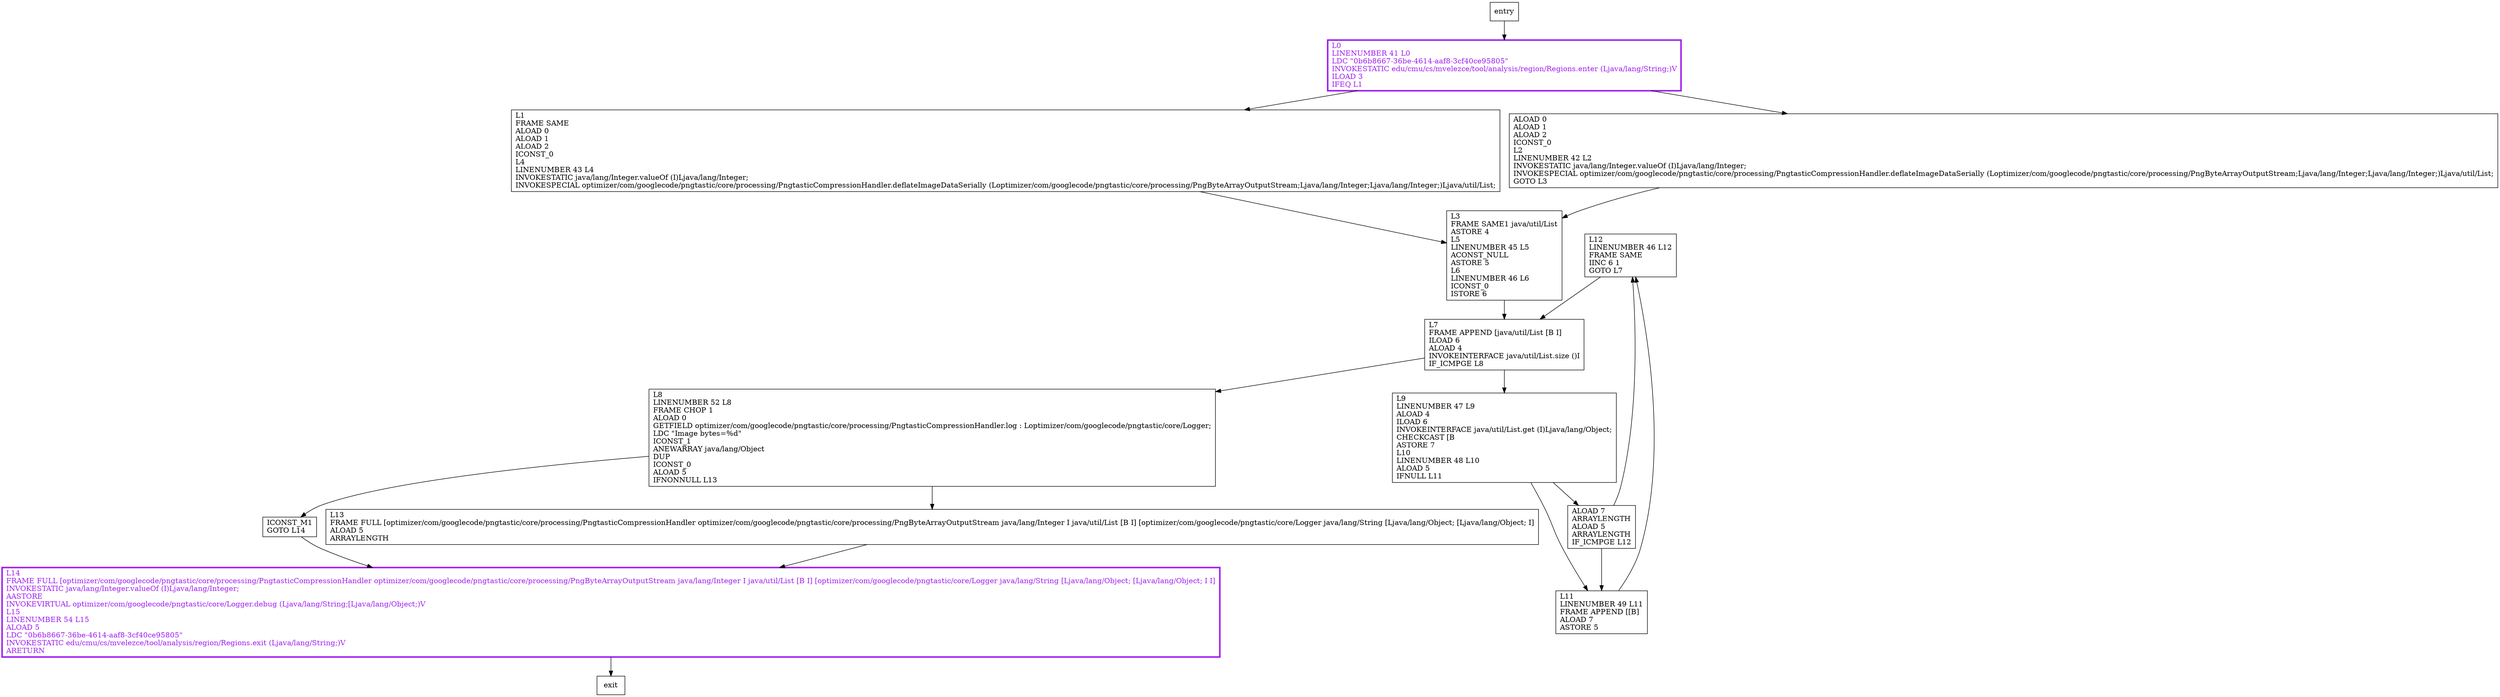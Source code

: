 digraph deflate {
node [shape=record];
585313171 [label="L12\lLINENUMBER 46 L12\lFRAME SAME\lIINC 6 1\lGOTO L7\l"];
1301567088 [label="ICONST_M1\lGOTO L14\l"];
626959450 [label="L3\lFRAME SAME1 java/util/List\lASTORE 4\lL5\lLINENUMBER 45 L5\lACONST_NULL\lASTORE 5\lL6\lLINENUMBER 46 L6\lICONST_0\lISTORE 6\l"];
970056700 [label="ALOAD 7\lARRAYLENGTH\lALOAD 5\lARRAYLENGTH\lIF_ICMPGE L12\l"];
1520958674 [label="L1\lFRAME SAME\lALOAD 0\lALOAD 1\lALOAD 2\lICONST_0\lL4\lLINENUMBER 43 L4\lINVOKESTATIC java/lang/Integer.valueOf (I)Ljava/lang/Integer;\lINVOKESPECIAL optimizer/com/googlecode/pngtastic/core/processing/PngtasticCompressionHandler.deflateImageDataSerially (Loptimizer/com/googlecode/pngtastic/core/processing/PngByteArrayOutputStream;Ljava/lang/Integer;Ljava/lang/Integer;)Ljava/util/List;\l"];
2070713570 [label="L13\lFRAME FULL [optimizer/com/googlecode/pngtastic/core/processing/PngtasticCompressionHandler optimizer/com/googlecode/pngtastic/core/processing/PngByteArrayOutputStream java/lang/Integer I java/util/List [B I] [optimizer/com/googlecode/pngtastic/core/Logger java/lang/String [Ljava/lang/Object; [Ljava/lang/Object; I]\lALOAD 5\lARRAYLENGTH\l"];
2086465187 [label="L8\lLINENUMBER 52 L8\lFRAME CHOP 1\lALOAD 0\lGETFIELD optimizer/com/googlecode/pngtastic/core/processing/PngtasticCompressionHandler.log : Loptimizer/com/googlecode/pngtastic/core/Logger;\lLDC \"Image bytes=%d\"\lICONST_1\lANEWARRAY java/lang/Object\lDUP\lICONST_0\lALOAD 5\lIFNONNULL L13\l"];
1989170146 [label="L14\lFRAME FULL [optimizer/com/googlecode/pngtastic/core/processing/PngtasticCompressionHandler optimizer/com/googlecode/pngtastic/core/processing/PngByteArrayOutputStream java/lang/Integer I java/util/List [B I] [optimizer/com/googlecode/pngtastic/core/Logger java/lang/String [Ljava/lang/Object; [Ljava/lang/Object; I I]\lINVOKESTATIC java/lang/Integer.valueOf (I)Ljava/lang/Integer;\lAASTORE\lINVOKEVIRTUAL optimizer/com/googlecode/pngtastic/core/Logger.debug (Ljava/lang/String;[Ljava/lang/Object;)V\lL15\lLINENUMBER 54 L15\lALOAD 5\lLDC \"0b6b8667-36be-4614-aaf8-3cf40ce95805\"\lINVOKESTATIC edu/cmu/cs/mvelezce/tool/analysis/region/Regions.exit (Ljava/lang/String;)V\lARETURN\l"];
1778251501 [label="L11\lLINENUMBER 49 L11\lFRAME APPEND [[B]\lALOAD 7\lASTORE 5\l"];
1420934487 [label="L0\lLINENUMBER 41 L0\lLDC \"0b6b8667-36be-4614-aaf8-3cf40ce95805\"\lINVOKESTATIC edu/cmu/cs/mvelezce/tool/analysis/region/Regions.enter (Ljava/lang/String;)V\lILOAD 3\lIFEQ L1\l"];
2099269429 [label="L7\lFRAME APPEND [java/util/List [B I]\lILOAD 6\lALOAD 4\lINVOKEINTERFACE java/util/List.size ()I\lIF_ICMPGE L8\l"];
2014387352 [label="ALOAD 0\lALOAD 1\lALOAD 2\lICONST_0\lL2\lLINENUMBER 42 L2\lINVOKESTATIC java/lang/Integer.valueOf (I)Ljava/lang/Integer;\lINVOKESPECIAL optimizer/com/googlecode/pngtastic/core/processing/PngtasticCompressionHandler.deflateImageDataSerially (Loptimizer/com/googlecode/pngtastic/core/processing/PngByteArrayOutputStream;Ljava/lang/Integer;Ljava/lang/Integer;)Ljava/util/List;\lGOTO L3\l"];
435739798 [label="L9\lLINENUMBER 47 L9\lALOAD 4\lILOAD 6\lINVOKEINTERFACE java/util/List.get (I)Ljava/lang/Object;\lCHECKCAST [B\lASTORE 7\lL10\lLINENUMBER 48 L10\lALOAD 5\lIFNULL L11\l"];
entry;
exit;
585313171 -> 2099269429;
1301567088 -> 1989170146;
626959450 -> 2099269429;
970056700 -> 585313171;
970056700 -> 1778251501;
entry -> 1420934487;
1520958674 -> 626959450;
2070713570 -> 1989170146;
2086465187 -> 2070713570;
2086465187 -> 1301567088;
1989170146 -> exit;
1778251501 -> 585313171;
1420934487 -> 1520958674;
1420934487 -> 2014387352;
2099269429 -> 2086465187;
2099269429 -> 435739798;
2014387352 -> 626959450;
435739798 -> 1778251501;
435739798 -> 970056700;
1989170146[fontcolor="purple", penwidth=3, color="purple"];
1420934487[fontcolor="purple", penwidth=3, color="purple"];
}
